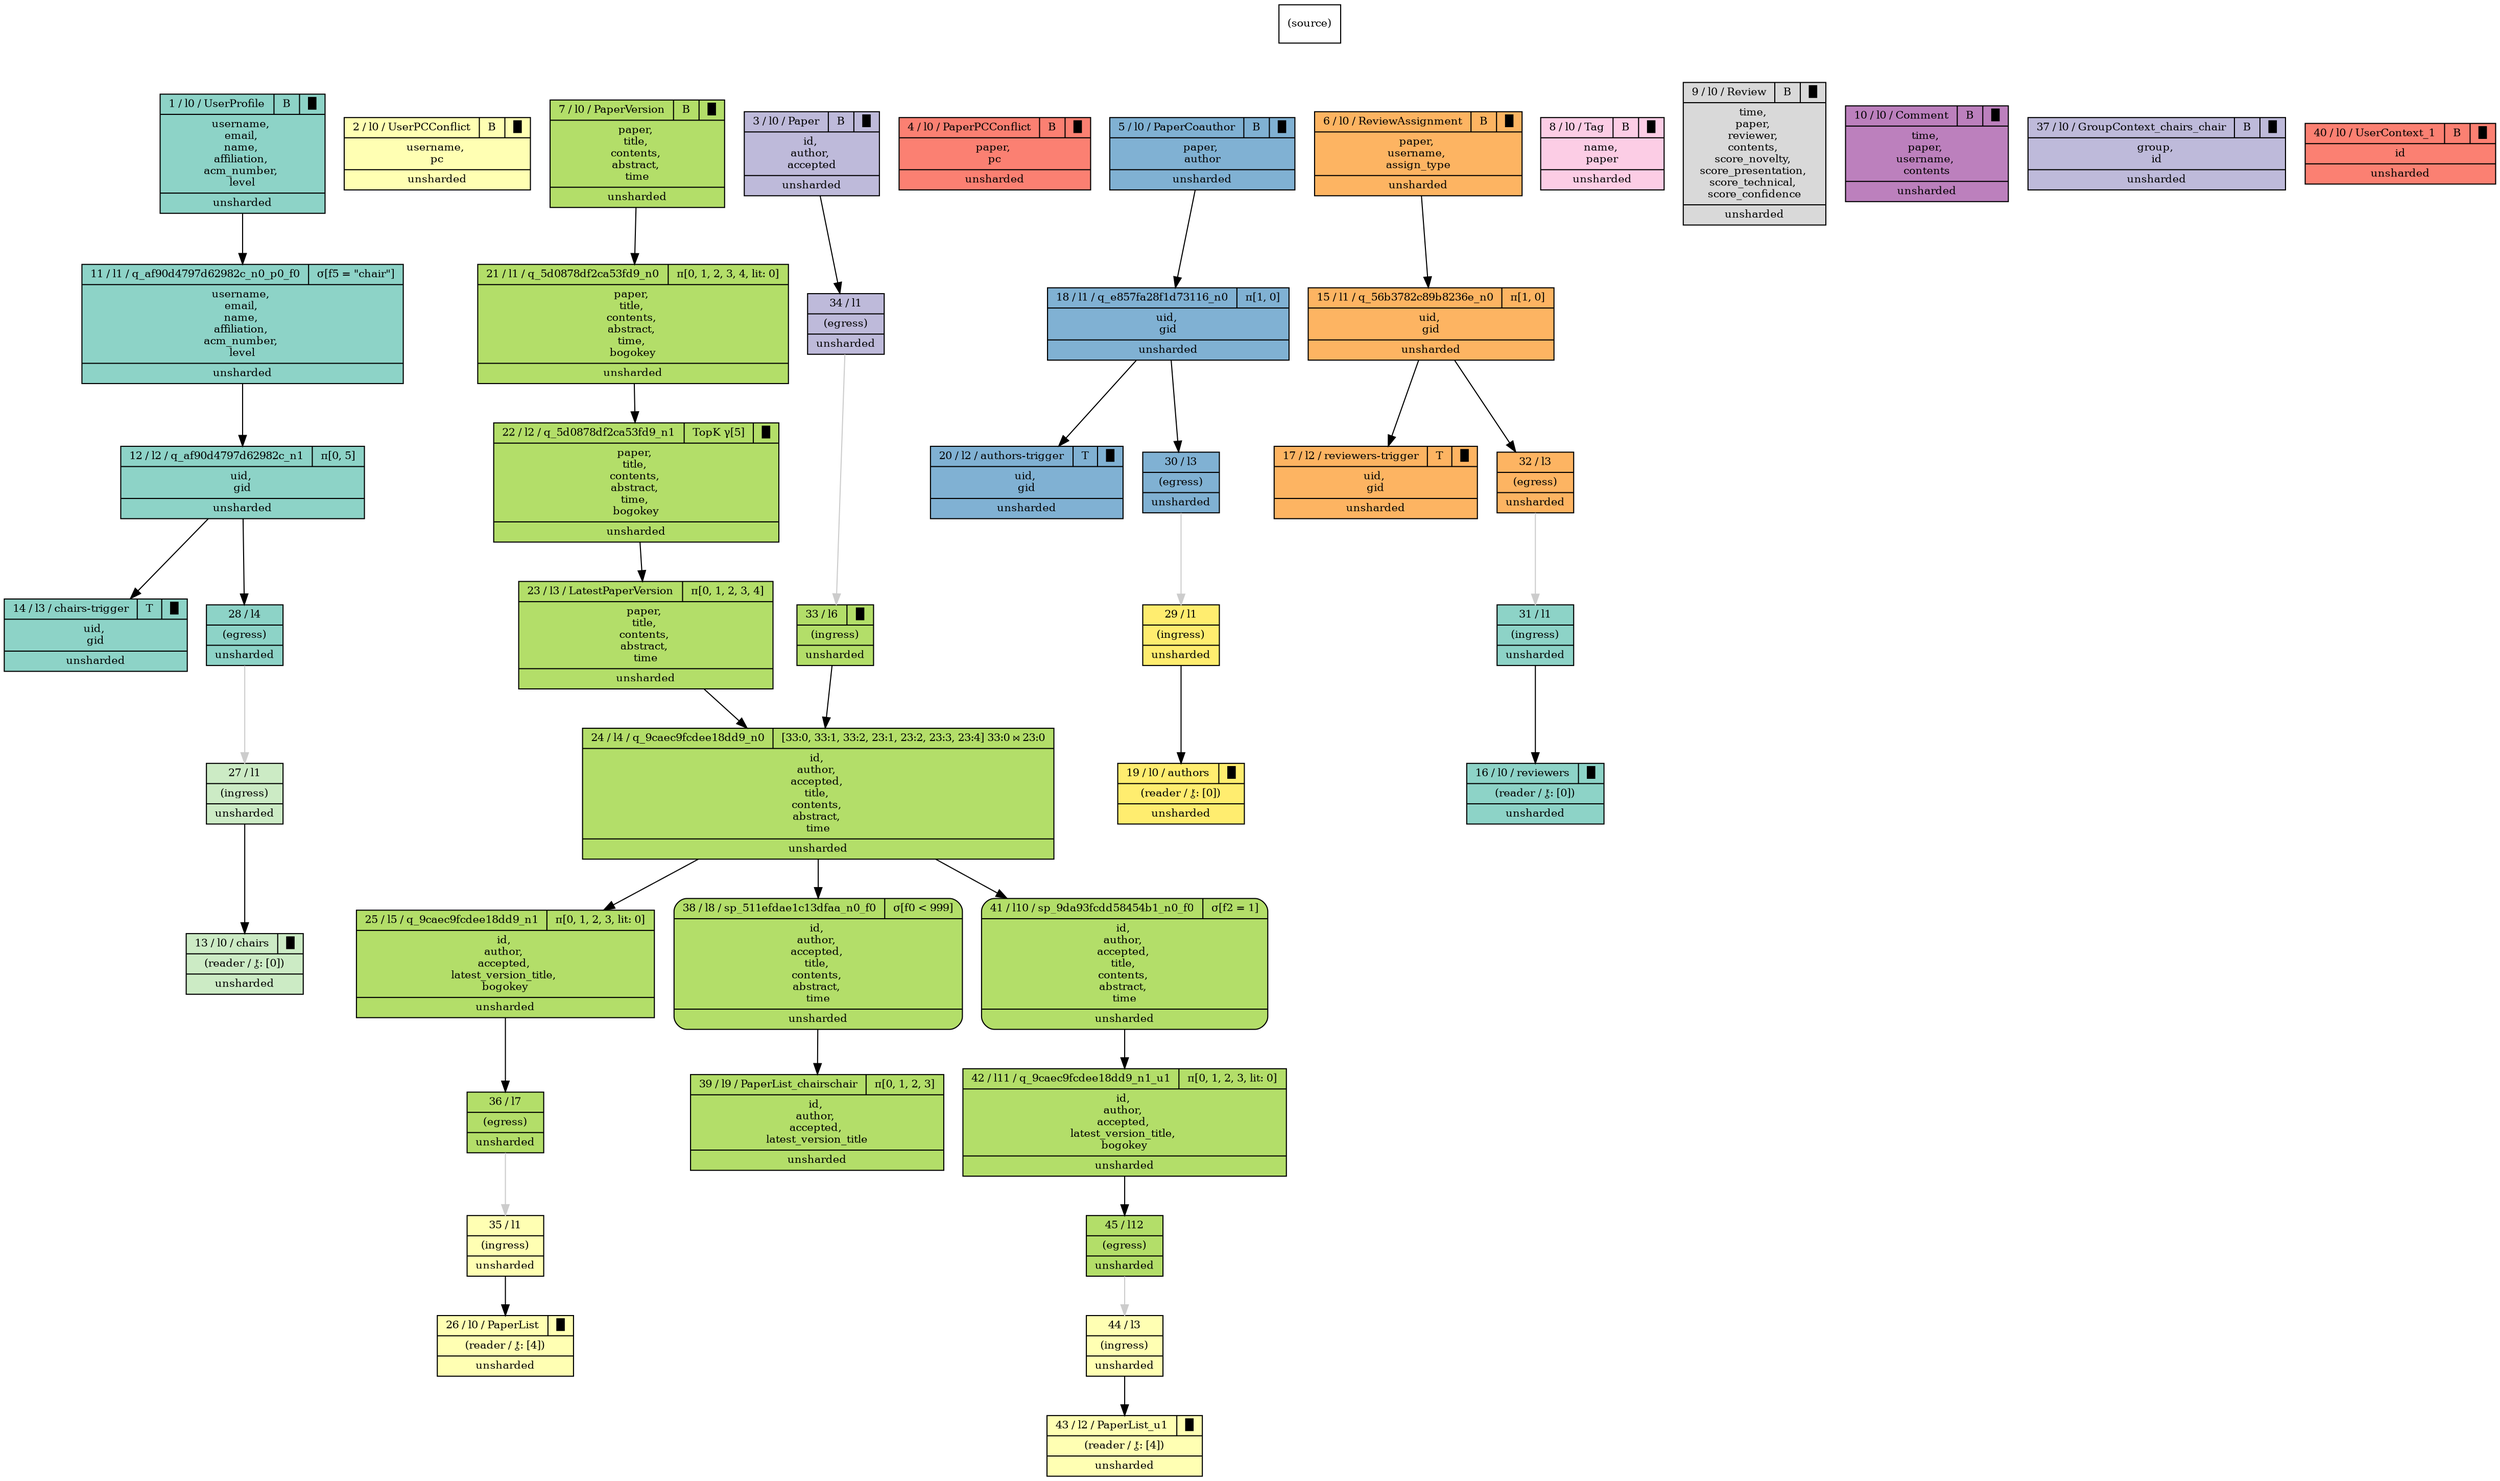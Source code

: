 digraph {{
    node [shape=record, fontsize=10]
    n0 [style="filled", fillcolor=white, label="(source)"]
    n1 [style="filled", fillcolor="/set312/1", label="{ { 1 / l0 / UserProfile | B | █ } | username, \nemail, \nname, \naffiliation, \nacm_number, \nlevel | unsharded }"]
    n2 [style="filled", fillcolor="/set312/2", label="{ { 2 / l0 / UserPCConflict | B | █ } | username, \npc | unsharded }"]
    n3 [style="filled", fillcolor="/set312/3", label="{ { 3 / l0 / Paper | B | █ } | id, \nauthor, \naccepted | unsharded }"]
    n4 [style="filled", fillcolor="/set312/4", label="{ { 4 / l0 / PaperPCConflict | B | █ } | paper, \npc | unsharded }"]
    n5 [style="filled", fillcolor="/set312/5", label="{ { 5 / l0 / PaperCoauthor | B | █ } | paper, \nauthor | unsharded }"]
    n6 [style="filled", fillcolor="/set312/6", label="{ { 6 / l0 / ReviewAssignment | B | █ } | paper, \nusername, \nassign_type | unsharded }"]
    n7 [style="filled", fillcolor="/set312/7", label="{ { 7 / l0 / PaperVersion | B | █ } | paper, \ntitle, \ncontents, \nabstract, \ntime | unsharded }"]
    n8 [style="filled", fillcolor="/set312/8", label="{ { 8 / l0 / Tag | B | █ } | name, \npaper | unsharded }"]
    n9 [style="filled", fillcolor="/set312/9", label="{ { 9 / l0 / Review | B | █ } | time, \npaper, \nreviewer, \ncontents, \nscore_novelty, \nscore_presentation, \nscore_technical, \nscore_confidence | unsharded }"]
    n10 [style="filled", fillcolor="/set312/10", label="{ { 10 / l0 / Comment | B | █ } | time, \npaper, \nusername, \ncontents | unsharded }"]
    n11 [style="filled", fillcolor="/set312/1", label="{{ 11 / l1 / q_af90d4797d62982c_n0_p0_f0 | σ[f5 = \"chair\"]  } | username, \nemail, \nname, \naffiliation, \nacm_number, \nlevel | unsharded }"]
    n12 [style="filled", fillcolor="/set312/1", label="{{ 12 / l2 / q_af90d4797d62982c_n1 | π[0, 5]  } | uid, \ngid | unsharded }"]
    n13 [style="filled", fillcolor="/set312/11", label="{ { 13 / l0 / chairs | █ } | (reader / ⚷: [0]) | unsharded }"]
    n14 [style="filled", fillcolor="/set312/1", label="{{ 14 / l3 / chairs-trigger | T | █ } | uid, \ngid | unsharded }"]
    n15 [style="filled", fillcolor="/set312/6", label="{{ 15 / l1 / q_56b3782c89b8236e_n0 | π[1, 0]  } | uid, \ngid | unsharded }"]
    n16 [style="filled", fillcolor="/set312/1", label="{ { 16 / l0 / reviewers | █ } | (reader / ⚷: [0]) | unsharded }"]
    n17 [style="filled", fillcolor="/set312/6", label="{{ 17 / l2 / reviewers-trigger | T | █ } | uid, \ngid | unsharded }"]
    n18 [style="filled", fillcolor="/set312/5", label="{{ 18 / l1 / q_e857fa28f1d73116_n0 | π[1, 0]  } | uid, \ngid | unsharded }"]
    n19 [style="filled", fillcolor="/set312/12", label="{ { 19 / l0 / authors | █ } | (reader / ⚷: [0]) | unsharded }"]
    n20 [style="filled", fillcolor="/set312/5", label="{{ 20 / l2 / authors-trigger | T | █ } | uid, \ngid | unsharded }"]
    n21 [style="filled", fillcolor="/set312/7", label="{{ 21 / l1 / q_5d0878df2ca53fd9_n0 | π[0, 1, 2, 3, 4, lit: 0]  } | paper, \ntitle, \ncontents, \nabstract, \ntime, \nbogokey | unsharded }"]
    n22 [style="filled", fillcolor="/set312/7", label="{{ 22 / l2 / q_5d0878df2ca53fd9_n1 | TopK γ[5] | █ } | paper, \ntitle, \ncontents, \nabstract, \ntime, \nbogokey | unsharded }"]
    n23 [style="filled", fillcolor="/set312/7", label="{{ 23 / l3 / LatestPaperVersion | π[0, 1, 2, 3, 4]  } | paper, \ntitle, \ncontents, \nabstract, \ntime | unsharded }"]
    n24 [style="filled", fillcolor="/set312/7", label="{{ 24 / l4 / q_9caec9fcdee18dd9_n0 | [33:0, 33:1, 33:2, 23:1, 23:2, 23:3, 23:4] 33:0 ⋈ 23:0  } | id, \nauthor, \naccepted, \ntitle, \ncontents, \nabstract, \ntime | unsharded }"]
    n25 [style="filled", fillcolor="/set312/7", label="{{ 25 / l5 / q_9caec9fcdee18dd9_n1 | π[0, 1, 2, 3, lit: 0]  } | id, \nauthor, \naccepted, \nlatest_version_title, \nbogokey | unsharded }"]
    n26 [style="filled", fillcolor="/set312/2", label="{ { 26 / l0 / PaperList | █ } | (reader / ⚷: [4]) | unsharded }"]
    n27 [style="filled", fillcolor="/set312/11", label="{ { 27 / l1  } | (ingress) | unsharded }"]
    n28 [style="filled", fillcolor="/set312/1", label="{ 28 / l4 | (egress) | unsharded }"]
    n29 [style="filled", fillcolor="/set312/12", label="{ { 29 / l1  } | (ingress) | unsharded }"]
    n30 [style="filled", fillcolor="/set312/5", label="{ 30 / l3 | (egress) | unsharded }"]
    n31 [style="filled", fillcolor="/set312/1", label="{ { 31 / l1  } | (ingress) | unsharded }"]
    n32 [style="filled", fillcolor="/set312/6", label="{ 32 / l3 | (egress) | unsharded }"]
    n33 [style="filled", fillcolor="/set312/7", label="{ { 33 / l6 | █ } | (ingress) | unsharded }"]
    n34 [style="filled", fillcolor="/set312/3", label="{ 34 / l1 | (egress) | unsharded }"]
    n35 [style="filled", fillcolor="/set312/2", label="{ { 35 / l1  } | (ingress) | unsharded }"]
    n36 [style="filled", fillcolor="/set312/7", label="{ 36 / l7 | (egress) | unsharded }"]
    n37 [style="filled", fillcolor="/set312/3", label="{ { 37 / l0 / GroupContext_chairs_chair | B | █ } | group, \nid | unsharded }"]
    n38 [style="filled,rounded", fillcolor="/set312/7", label="{{ 38 / l8 / sp_511efdae1c13dfaa_n0_f0 | σ[f0 \< 999]  } | id, \nauthor, \naccepted, \ntitle, \ncontents, \nabstract, \ntime | unsharded }"]
    n39 [style="filled", fillcolor="/set312/7", label="{{ 39 / l9 / PaperList_chairschair | π[0, 1, 2, 3]  } | id, \nauthor, \naccepted, \nlatest_version_title | unsharded }"]
    n40 [style="filled", fillcolor="/set312/4", label="{ { 40 / l0 / UserContext_1 | B | █ } | id | unsharded }"]
    n41 [style="filled,rounded", fillcolor="/set312/7", label="{{ 41 / l10 / sp_9da93fcdd58454b1_n0_f0 | σ[f2 = 1]  } | id, \nauthor, \naccepted, \ntitle, \ncontents, \nabstract, \ntime | unsharded }"]
    n42 [style="filled", fillcolor="/set312/7", label="{{ 42 / l11 / q_9caec9fcdee18dd9_n1_u1 | π[0, 1, 2, 3, lit: 0]  } | id, \nauthor, \naccepted, \nlatest_version_title, \nbogokey | unsharded }"]
    n43 [style="filled", fillcolor="/set312/2", label="{ { 43 / l2 / PaperList_u1 | █ } | (reader / ⚷: [4]) | unsharded }"]
    n44 [style="filled", fillcolor="/set312/2", label="{ { 44 / l3  } | (ingress) | unsharded }"]
    n45 [style="filled", fillcolor="/set312/7", label="{ 45 / l12 | (egress) | unsharded }"]
    n0 -> n1 [ style=invis ]
    n0 -> n2 [ style=invis ]
    n0 -> n3 [ style=invis ]
    n0 -> n4 [ style=invis ]
    n0 -> n5 [ style=invis ]
    n0 -> n6 [ style=invis ]
    n0 -> n7 [ style=invis ]
    n0 -> n8 [ style=invis ]
    n0 -> n9 [ style=invis ]
    n0 -> n10 [ style=invis ]
    n1 -> n11 [  ]
    n11 -> n12 [  ]
    n12 -> n28 [  ]
    n12 -> n14 [  ]
    n6 -> n15 [  ]
    n15 -> n32 [  ]
    n15 -> n17 [  ]
    n5 -> n18 [  ]
    n18 -> n30 [  ]
    n18 -> n20 [  ]
    n7 -> n21 [  ]
    n21 -> n22 [  ]
    n22 -> n23 [  ]
    n3 -> n34 [  ]
    n23 -> n24 [  ]
    n24 -> n25 [  ]
    n25 -> n36 [  ]
    n27 -> n13 [  ]
    n28 -> n27 [ color="#CCCCCC" ]
    n29 -> n19 [  ]
    n30 -> n29 [ color="#CCCCCC" ]
    n31 -> n16 [  ]
    n32 -> n31 [ color="#CCCCCC" ]
    n33 -> n24 [  ]
    n34 -> n33 [ color="#CCCCCC" ]
    n35 -> n26 [  ]
    n36 -> n35 [ color="#CCCCCC" ]
    n0 -> n37 [ style=invis ]
    n24 -> n38 [  ]
    n38 -> n39 [  ]
    n0 -> n40 [ style=invis ]
    n24 -> n41 [  ]
    n41 -> n42 [  ]
    n42 -> n45 [  ]
    n44 -> n43 [  ]
    n45 -> n44 [ color="#CCCCCC" ]
}}